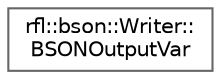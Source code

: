 digraph "类继承关系图"
{
 // LATEX_PDF_SIZE
  bgcolor="transparent";
  edge [fontname=Helvetica,fontsize=10,labelfontname=Helvetica,labelfontsize=10];
  node [fontname=Helvetica,fontsize=10,shape=box,height=0.2,width=0.4];
  rankdir="LR";
  Node0 [id="Node000000",label="rfl::bson::Writer::\lBSONOutputVar",height=0.2,width=0.4,color="grey40", fillcolor="white", style="filled",URL="$structrfl_1_1bson_1_1_writer_1_1_b_s_o_n_output_var.html",tooltip=" "];
}
